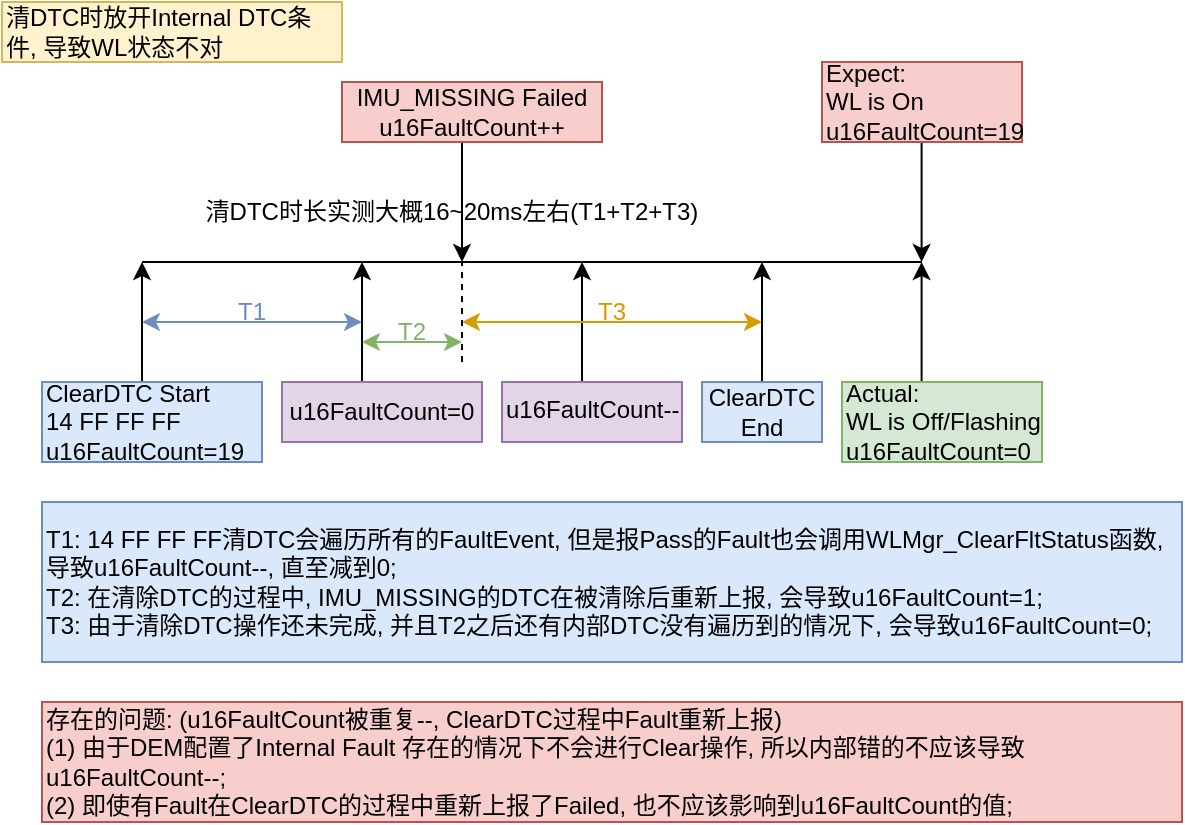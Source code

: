 <mxfile version="22.1.16" type="github">
  <diagram name="第 1 页" id="_H7OL5QzuDB1bZUHE0yp">
    <mxGraphModel dx="911" dy="488" grid="1" gridSize="10" guides="1" tooltips="1" connect="1" arrows="1" fold="1" page="1" pageScale="1" pageWidth="850" pageHeight="1100" math="0" shadow="0">
      <root>
        <mxCell id="0" />
        <mxCell id="1" parent="0" />
        <mxCell id="lsxHzdbqnV-ghvsLPrdJ-1" value="" style="endArrow=none;html=1;rounded=0;" edge="1" parent="1">
          <mxGeometry width="50" height="50" relative="1" as="geometry">
            <mxPoint x="140" y="320" as="sourcePoint" />
            <mxPoint x="530" y="320" as="targetPoint" />
          </mxGeometry>
        </mxCell>
        <mxCell id="lsxHzdbqnV-ghvsLPrdJ-2" value="" style="endArrow=classic;html=1;rounded=0;" edge="1" parent="1">
          <mxGeometry width="50" height="50" relative="1" as="geometry">
            <mxPoint x="140" y="380" as="sourcePoint" />
            <mxPoint x="140" y="320" as="targetPoint" />
          </mxGeometry>
        </mxCell>
        <mxCell id="lsxHzdbqnV-ghvsLPrdJ-3" value="ClearDTC Start&lt;br&gt;14 FF FF FF&lt;br&gt;u16FaultCount=19" style="text;html=1;strokeColor=#6c8ebf;fillColor=#dae8fc;align=left;verticalAlign=middle;whiteSpace=wrap;rounded=0;" vertex="1" parent="1">
          <mxGeometry x="90" y="380" width="110" height="40" as="geometry" />
        </mxCell>
        <mxCell id="lsxHzdbqnV-ghvsLPrdJ-4" value="" style="endArrow=classic;html=1;rounded=0;" edge="1" parent="1">
          <mxGeometry width="50" height="50" relative="1" as="geometry">
            <mxPoint x="250" y="380" as="sourcePoint" />
            <mxPoint x="250" y="320" as="targetPoint" />
          </mxGeometry>
        </mxCell>
        <mxCell id="lsxHzdbqnV-ghvsLPrdJ-5" value="u16FaultCount=0" style="text;html=1;strokeColor=#9673a6;fillColor=#e1d5e7;align=center;verticalAlign=middle;whiteSpace=wrap;rounded=0;" vertex="1" parent="1">
          <mxGeometry x="210" y="380" width="100" height="30" as="geometry" />
        </mxCell>
        <mxCell id="lsxHzdbqnV-ghvsLPrdJ-6" value="" style="endArrow=classic;html=1;rounded=0;" edge="1" parent="1">
          <mxGeometry width="50" height="50" relative="1" as="geometry">
            <mxPoint x="300" y="260" as="sourcePoint" />
            <mxPoint x="300" y="320" as="targetPoint" />
          </mxGeometry>
        </mxCell>
        <mxCell id="lsxHzdbqnV-ghvsLPrdJ-7" value="IMU_MISSING Failed u16FaultCount++" style="text;html=1;strokeColor=#b85450;fillColor=#f8cecc;align=center;verticalAlign=middle;whiteSpace=wrap;rounded=0;" vertex="1" parent="1">
          <mxGeometry x="240" y="230" width="130" height="30" as="geometry" />
        </mxCell>
        <mxCell id="lsxHzdbqnV-ghvsLPrdJ-8" value="" style="endArrow=classic;html=1;rounded=0;" edge="1" parent="1">
          <mxGeometry width="50" height="50" relative="1" as="geometry">
            <mxPoint x="360" y="380" as="sourcePoint" />
            <mxPoint x="360" y="320" as="targetPoint" />
          </mxGeometry>
        </mxCell>
        <mxCell id="lsxHzdbqnV-ghvsLPrdJ-9" value="&lt;span style=&quot;color: rgb(0, 0, 0); font-family: Helvetica; font-size: 12px; font-style: normal; font-variant-ligatures: normal; font-variant-caps: normal; font-weight: 400; letter-spacing: normal; orphans: 2; text-align: center; text-indent: 0px; text-transform: none; widows: 2; word-spacing: 0px; -webkit-text-stroke-width: 0px; text-decoration-thickness: initial; text-decoration-style: initial; text-decoration-color: initial; float: none; display: inline !important;&quot;&gt;u16FaultCount--&lt;/span&gt;" style="text;whiteSpace=wrap;html=1;fillColor=#e1d5e7;strokeColor=#9673a6;labelBackgroundColor=none;" vertex="1" parent="1">
          <mxGeometry x="320" y="380" width="90" height="30" as="geometry" />
        </mxCell>
        <mxCell id="lsxHzdbqnV-ghvsLPrdJ-10" value="" style="endArrow=classic;html=1;rounded=0;" edge="1" parent="1">
          <mxGeometry width="50" height="50" relative="1" as="geometry">
            <mxPoint x="450" y="380" as="sourcePoint" />
            <mxPoint x="450" y="320" as="targetPoint" />
          </mxGeometry>
        </mxCell>
        <mxCell id="lsxHzdbqnV-ghvsLPrdJ-11" value="ClearDTC End" style="text;html=1;strokeColor=#6c8ebf;fillColor=#dae8fc;align=center;verticalAlign=middle;whiteSpace=wrap;rounded=0;" vertex="1" parent="1">
          <mxGeometry x="420" y="380" width="60" height="30" as="geometry" />
        </mxCell>
        <mxCell id="lsxHzdbqnV-ghvsLPrdJ-12" value="" style="endArrow=classic;html=1;rounded=0;" edge="1" parent="1">
          <mxGeometry width="50" height="50" relative="1" as="geometry">
            <mxPoint x="529.8" y="380" as="sourcePoint" />
            <mxPoint x="529.8" y="320" as="targetPoint" />
          </mxGeometry>
        </mxCell>
        <mxCell id="lsxHzdbqnV-ghvsLPrdJ-13" value="Actual:&lt;br&gt;WL is Off/Flashing&lt;br&gt;u16FaultCount=0" style="text;html=1;strokeColor=#82b366;fillColor=#d5e8d4;align=left;verticalAlign=middle;whiteSpace=wrap;rounded=0;" vertex="1" parent="1">
          <mxGeometry x="490" y="380" width="100" height="40" as="geometry" />
        </mxCell>
        <mxCell id="lsxHzdbqnV-ghvsLPrdJ-14" value="" style="endArrow=classic;html=1;rounded=0;" edge="1" parent="1">
          <mxGeometry width="50" height="50" relative="1" as="geometry">
            <mxPoint x="529.8" y="260" as="sourcePoint" />
            <mxPoint x="529.8" y="320" as="targetPoint" />
          </mxGeometry>
        </mxCell>
        <mxCell id="lsxHzdbqnV-ghvsLPrdJ-15" value="Expect:&lt;br&gt;WL is On&lt;br&gt;u16FaultCount=19" style="text;html=1;strokeColor=#b85450;fillColor=#f8cecc;align=left;verticalAlign=middle;whiteSpace=wrap;rounded=0;" vertex="1" parent="1">
          <mxGeometry x="480" y="220" width="100" height="40" as="geometry" />
        </mxCell>
        <mxCell id="lsxHzdbqnV-ghvsLPrdJ-16" value="" style="endArrow=classic;startArrow=classic;html=1;rounded=0;fillColor=#dae8fc;strokeColor=#6c8ebf;" edge="1" parent="1">
          <mxGeometry width="50" height="50" relative="1" as="geometry">
            <mxPoint x="140" y="350" as="sourcePoint" />
            <mxPoint x="250" y="350" as="targetPoint" />
          </mxGeometry>
        </mxCell>
        <mxCell id="lsxHzdbqnV-ghvsLPrdJ-17" value="" style="endArrow=classic;startArrow=classic;html=1;rounded=0;fillColor=#d5e8d4;strokeColor=#82b366;" edge="1" parent="1">
          <mxGeometry width="50" height="50" relative="1" as="geometry">
            <mxPoint x="250" y="360" as="sourcePoint" />
            <mxPoint x="300" y="360" as="targetPoint" />
          </mxGeometry>
        </mxCell>
        <mxCell id="lsxHzdbqnV-ghvsLPrdJ-19" value="" style="endArrow=none;html=1;rounded=0;dashed=1;" edge="1" parent="1">
          <mxGeometry width="50" height="50" relative="1" as="geometry">
            <mxPoint x="300" y="370" as="sourcePoint" />
            <mxPoint x="300" y="320" as="targetPoint" />
          </mxGeometry>
        </mxCell>
        <mxCell id="lsxHzdbqnV-ghvsLPrdJ-20" value="" style="endArrow=classic;startArrow=classic;html=1;rounded=0;fillColor=#ffe6cc;strokeColor=#d79b00;" edge="1" parent="1">
          <mxGeometry width="50" height="50" relative="1" as="geometry">
            <mxPoint x="300" y="350" as="sourcePoint" />
            <mxPoint x="450" y="350" as="targetPoint" />
          </mxGeometry>
        </mxCell>
        <mxCell id="lsxHzdbqnV-ghvsLPrdJ-21" value="T1" style="text;html=1;strokeColor=none;fillColor=none;align=center;verticalAlign=middle;whiteSpace=wrap;rounded=0;fontColor=#6c8ebf;" vertex="1" parent="1">
          <mxGeometry x="180" y="340" width="30" height="10" as="geometry" />
        </mxCell>
        <mxCell id="lsxHzdbqnV-ghvsLPrdJ-23" value="T2" style="text;html=1;strokeColor=none;fillColor=none;align=center;verticalAlign=middle;whiteSpace=wrap;rounded=0;fontColor=#82b366;" vertex="1" parent="1">
          <mxGeometry x="260" y="350" width="30" height="10" as="geometry" />
        </mxCell>
        <mxCell id="lsxHzdbqnV-ghvsLPrdJ-24" value="T3" style="text;html=1;align=center;verticalAlign=middle;whiteSpace=wrap;rounded=0;fontColor=#d79b00;" vertex="1" parent="1">
          <mxGeometry x="360" y="340" width="30" height="10" as="geometry" />
        </mxCell>
        <mxCell id="lsxHzdbqnV-ghvsLPrdJ-25" value="清DTC时放开Internal DTC条件, 导致WL状态不对" style="text;html=1;strokeColor=#d6b656;fillColor=#fff2cc;align=left;verticalAlign=middle;whiteSpace=wrap;rounded=0;" vertex="1" parent="1">
          <mxGeometry x="70" y="190" width="170" height="30" as="geometry" />
        </mxCell>
        <mxCell id="lsxHzdbqnV-ghvsLPrdJ-26" value="T1: 14 FF FF FF清DTC会遍历所有的FaultEvent, 但是报Pass的Fault也会调用WLMgr_ClearFltStatus函数, 导致u16FaultCount--, 直至减到0;&lt;br&gt;T2: 在清除DTC的过程中, IMU_MISSING的DTC在被清除后重新上报, 会导致u16FaultCount=1;&lt;br&gt;T3: 由于清除DTC操作还未完成, 并且T2之后还有内部DTC没有遍历到的情况下, 会导致u16FaultCount=0;" style="text;html=1;strokeColor=#6c8ebf;fillColor=#dae8fc;align=left;verticalAlign=middle;whiteSpace=wrap;rounded=0;" vertex="1" parent="1">
          <mxGeometry x="90" y="440" width="570" height="80" as="geometry" />
        </mxCell>
        <mxCell id="lsxHzdbqnV-ghvsLPrdJ-27" value="存在的问题: (u16FaultCount被重复--, ClearDTC过程中Fault重新上报)&lt;br&gt;(1) 由于DEM配置了Internal Fault 存在的情况下不会进行Clear操作, 所以内部错的不应该导致u16FaultCount--;&lt;br&gt;(2) 即使有Fault在ClearDTC的过程中重新上报了Failed, 也不应该影响到u16FaultCount的值;" style="text;html=1;strokeColor=#b85450;fillColor=#f8cecc;align=left;verticalAlign=middle;whiteSpace=wrap;rounded=0;" vertex="1" parent="1">
          <mxGeometry x="90" y="540" width="570" height="60" as="geometry" />
        </mxCell>
        <mxCell id="lsxHzdbqnV-ghvsLPrdJ-28" value="清DTC时长实测大概16~20ms左右(T1+T2+T3)" style="text;html=1;strokeColor=none;fillColor=none;align=center;verticalAlign=middle;whiteSpace=wrap;rounded=0;" vertex="1" parent="1">
          <mxGeometry x="160" y="280" width="270" height="30" as="geometry" />
        </mxCell>
      </root>
    </mxGraphModel>
  </diagram>
</mxfile>
